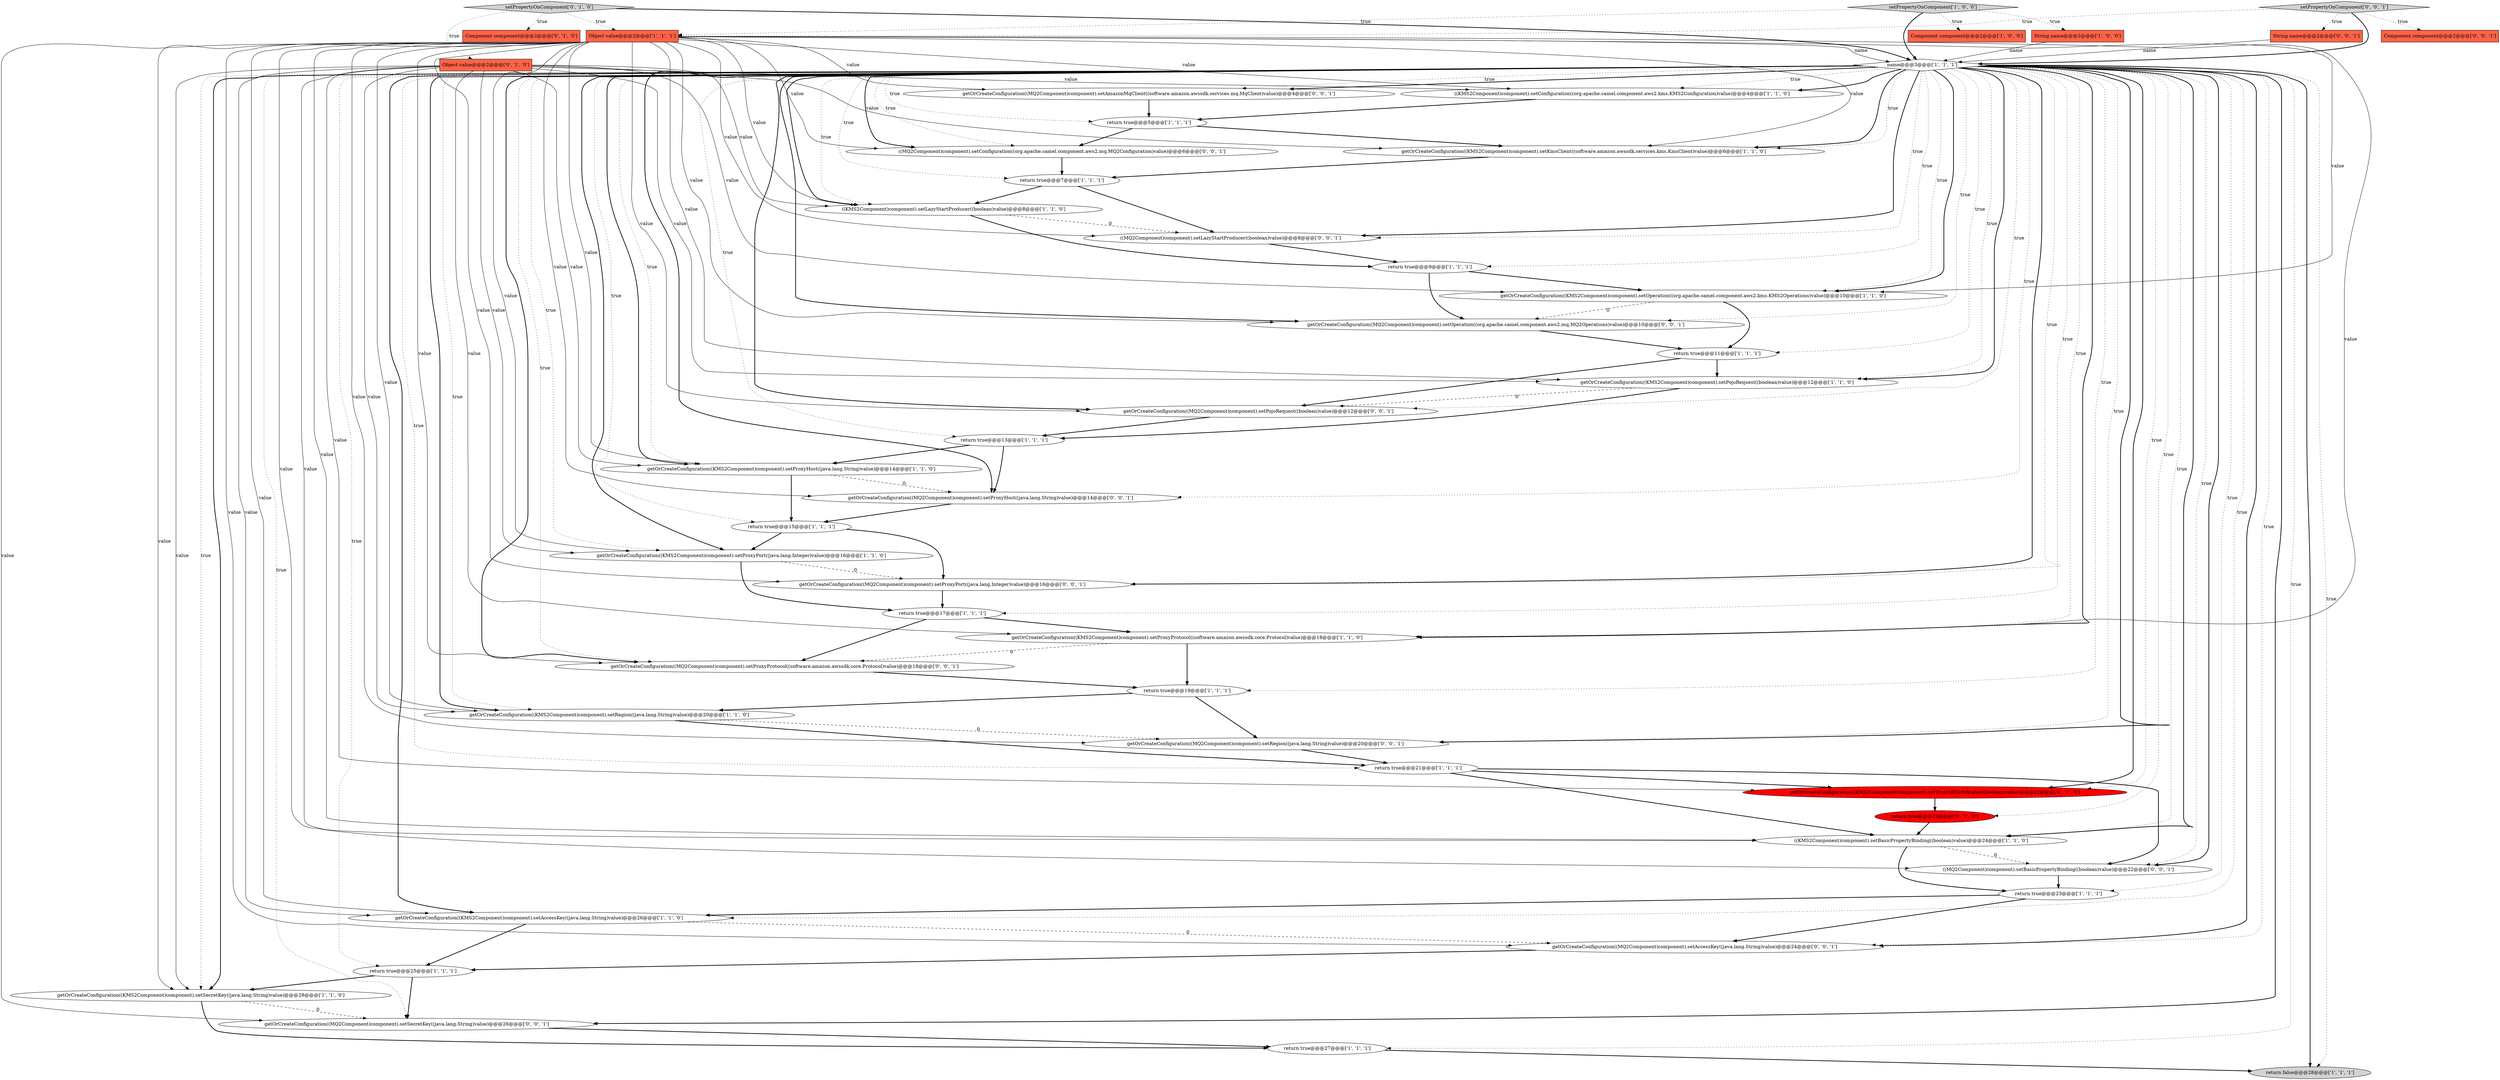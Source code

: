digraph {
2 [style = filled, label = "return true@@@27@@@['1', '1', '1']", fillcolor = white, shape = ellipse image = "AAA0AAABBB1BBB"];
46 [style = filled, label = "String name@@@2@@@['0', '0', '1']", fillcolor = tomato, shape = box image = "AAA0AAABBB3BBB"];
13 [style = filled, label = "return true@@@9@@@['1', '1', '1']", fillcolor = white, shape = ellipse image = "AAA0AAABBB1BBB"];
3 [style = filled, label = "return true@@@11@@@['1', '1', '1']", fillcolor = white, shape = ellipse image = "AAA0AAABBB1BBB"];
8 [style = filled, label = "Component component@@@2@@@['1', '0', '0']", fillcolor = tomato, shape = box image = "AAA0AAABBB1BBB"];
25 [style = filled, label = "return false@@@28@@@['1', '1', '1']", fillcolor = lightgray, shape = ellipse image = "AAA0AAABBB1BBB"];
26 [style = filled, label = "getOrCreateConfiguration((KMS2Component)component).setProxyPort((java.lang.Integer)value)@@@16@@@['1', '1', '0']", fillcolor = white, shape = ellipse image = "AAA0AAABBB1BBB"];
28 [style = filled, label = "getOrCreateConfiguration((KMS2Component)component).setPojoRequest((boolean)value)@@@12@@@['1', '1', '0']", fillcolor = white, shape = ellipse image = "AAA0AAABBB1BBB"];
39 [style = filled, label = "getOrCreateConfiguration((MQ2Component)component).setProxyHost((java.lang.String)value)@@@14@@@['0', '0', '1']", fillcolor = white, shape = ellipse image = "AAA0AAABBB3BBB"];
45 [style = filled, label = "((MQ2Component)component).setBasicPropertyBinding((boolean)value)@@@22@@@['0', '0', '1']", fillcolor = white, shape = ellipse image = "AAA0AAABBB3BBB"];
9 [style = filled, label = "getOrCreateConfiguration((KMS2Component)component).setRegion((java.lang.String)value)@@@20@@@['1', '1', '0']", fillcolor = white, shape = ellipse image = "AAA0AAABBB1BBB"];
33 [style = filled, label = "return true@@@23@@@['0', '1', '0']", fillcolor = red, shape = ellipse image = "AAA1AAABBB2BBB"];
27 [style = filled, label = "getOrCreateConfiguration((KMS2Component)component).setProxyProtocol((software.amazon.awssdk.core.Protocol)value)@@@18@@@['1', '1', '0']", fillcolor = white, shape = ellipse image = "AAA0AAABBB1BBB"];
37 [style = filled, label = "getOrCreateConfiguration((MQ2Component)component).setOperation((org.apache.camel.component.aws2.mq.MQ2Operations)value)@@@10@@@['0', '0', '1']", fillcolor = white, shape = ellipse image = "AAA0AAABBB3BBB"];
40 [style = filled, label = "getOrCreateConfiguration((MQ2Component)component).setAmazonMqClient((software.amazon.awssdk.services.mq.MqClient)value)@@@4@@@['0', '0', '1']", fillcolor = white, shape = ellipse image = "AAA0AAABBB3BBB"];
7 [style = filled, label = "return true@@@15@@@['1', '1', '1']", fillcolor = white, shape = ellipse image = "AAA0AAABBB1BBB"];
16 [style = filled, label = "setPropertyOnComponent['1', '0', '0']", fillcolor = lightgray, shape = diamond image = "AAA0AAABBB1BBB"];
17 [style = filled, label = "String name@@@2@@@['1', '0', '0']", fillcolor = tomato, shape = box image = "AAA0AAABBB1BBB"];
22 [style = filled, label = "Object value@@@2@@@['1', '1', '1']", fillcolor = tomato, shape = box image = "AAA0AAABBB1BBB"];
30 [style = filled, label = "getOrCreateConfiguration((KMS2Component)component).setTrustAllCertificates((boolean)value)@@@22@@@['0', '1', '0']", fillcolor = red, shape = ellipse image = "AAA1AAABBB2BBB"];
44 [style = filled, label = "setPropertyOnComponent['0', '0', '1']", fillcolor = lightgray, shape = diamond image = "AAA0AAABBB3BBB"];
14 [style = filled, label = "return true@@@17@@@['1', '1', '1']", fillcolor = white, shape = ellipse image = "AAA0AAABBB1BBB"];
10 [style = filled, label = "getOrCreateConfiguration((KMS2Component)component).setKmsClient((software.amazon.awssdk.services.kms.KmsClient)value)@@@6@@@['1', '1', '0']", fillcolor = white, shape = ellipse image = "AAA0AAABBB1BBB"];
29 [style = filled, label = "getOrCreateConfiguration((KMS2Component)component).setProxyHost((java.lang.String)value)@@@14@@@['1', '1', '0']", fillcolor = white, shape = ellipse image = "AAA0AAABBB1BBB"];
12 [style = filled, label = "((KMS2Component)component).setConfiguration((org.apache.camel.component.aws2.kms.KMS2Configuration)value)@@@4@@@['1', '1', '0']", fillcolor = white, shape = ellipse image = "AAA0AAABBB1BBB"];
48 [style = filled, label = "((MQ2Component)component).setConfiguration((org.apache.camel.component.aws2.mq.MQ2Configuration)value)@@@6@@@['0', '0', '1']", fillcolor = white, shape = ellipse image = "AAA0AAABBB3BBB"];
41 [style = filled, label = "((MQ2Component)component).setLazyStartProducer((boolean)value)@@@8@@@['0', '0', '1']", fillcolor = white, shape = ellipse image = "AAA0AAABBB3BBB"];
0 [style = filled, label = "return true@@@19@@@['1', '1', '1']", fillcolor = white, shape = ellipse image = "AAA0AAABBB1BBB"];
6 [style = filled, label = "getOrCreateConfiguration((KMS2Component)component).setOperation((org.apache.camel.component.aws2.kms.KMS2Operations)value)@@@10@@@['1', '1', '0']", fillcolor = white, shape = ellipse image = "AAA0AAABBB1BBB"];
34 [style = filled, label = "setPropertyOnComponent['0', '1', '0']", fillcolor = lightgray, shape = diamond image = "AAA0AAABBB2BBB"];
24 [style = filled, label = "((KMS2Component)component).setBasicPropertyBinding((boolean)value)@@@24@@@['1', '1', '0']", fillcolor = white, shape = ellipse image = "AAA0AAABBB1BBB"];
36 [style = filled, label = "getOrCreateConfiguration((MQ2Component)component).setProxyProtocol((software.amazon.awssdk.core.Protocol)value)@@@18@@@['0', '0', '1']", fillcolor = white, shape = ellipse image = "AAA0AAABBB3BBB"];
15 [style = filled, label = "getOrCreateConfiguration((KMS2Component)component).setAccessKey((java.lang.String)value)@@@26@@@['1', '1', '0']", fillcolor = white, shape = ellipse image = "AAA0AAABBB1BBB"];
43 [style = filled, label = "getOrCreateConfiguration((MQ2Component)component).setSecretKey((java.lang.String)value)@@@26@@@['0', '0', '1']", fillcolor = white, shape = ellipse image = "AAA0AAABBB3BBB"];
20 [style = filled, label = "name@@@3@@@['1', '1', '1']", fillcolor = white, shape = diamond image = "AAA0AAABBB1BBB"];
19 [style = filled, label = "return true@@@21@@@['1', '1', '1']", fillcolor = white, shape = ellipse image = "AAA0AAABBB1BBB"];
38 [style = filled, label = "getOrCreateConfiguration((MQ2Component)component).setProxyPort((java.lang.Integer)value)@@@16@@@['0', '0', '1']", fillcolor = white, shape = ellipse image = "AAA0AAABBB3BBB"];
11 [style = filled, label = "return true@@@23@@@['1', '1', '1']", fillcolor = white, shape = ellipse image = "AAA0AAABBB1BBB"];
42 [style = filled, label = "getOrCreateConfiguration((MQ2Component)component).setAccessKey((java.lang.String)value)@@@24@@@['0', '0', '1']", fillcolor = white, shape = ellipse image = "AAA0AAABBB3BBB"];
23 [style = filled, label = "((KMS2Component)component).setLazyStartProducer((boolean)value)@@@8@@@['1', '1', '0']", fillcolor = white, shape = ellipse image = "AAA0AAABBB1BBB"];
4 [style = filled, label = "getOrCreateConfiguration((KMS2Component)component).setSecretKey((java.lang.String)value)@@@28@@@['1', '1', '0']", fillcolor = white, shape = ellipse image = "AAA0AAABBB1BBB"];
49 [style = filled, label = "getOrCreateConfiguration((MQ2Component)component).setRegion((java.lang.String)value)@@@20@@@['0', '0', '1']", fillcolor = white, shape = ellipse image = "AAA0AAABBB3BBB"];
1 [style = filled, label = "return true@@@13@@@['1', '1', '1']", fillcolor = white, shape = ellipse image = "AAA0AAABBB1BBB"];
35 [style = filled, label = "Component component@@@2@@@['0', '0', '1']", fillcolor = tomato, shape = box image = "AAA0AAABBB3BBB"];
21 [style = filled, label = "return true@@@7@@@['1', '1', '1']", fillcolor = white, shape = ellipse image = "AAA0AAABBB1BBB"];
47 [style = filled, label = "getOrCreateConfiguration((MQ2Component)component).setPojoRequest((boolean)value)@@@12@@@['0', '0', '1']", fillcolor = white, shape = ellipse image = "AAA0AAABBB3BBB"];
5 [style = filled, label = "return true@@@5@@@['1', '1', '1']", fillcolor = white, shape = ellipse image = "AAA0AAABBB1BBB"];
31 [style = filled, label = "Component component@@@2@@@['0', '1', '0']", fillcolor = tomato, shape = box image = "AAA0AAABBB2BBB"];
32 [style = filled, label = "Object value@@@2@@@['0', '1', '0']", fillcolor = tomato, shape = box image = "AAA0AAABBB2BBB"];
18 [style = filled, label = "return true@@@25@@@['1', '1', '1']", fillcolor = white, shape = ellipse image = "AAA0AAABBB1BBB"];
6->3 [style = bold, label=""];
12->5 [style = bold, label=""];
34->20 [style = bold, label=""];
20->11 [style = dotted, label="true"];
26->38 [style = dashed, label="0"];
20->9 [style = bold, label=""];
20->26 [style = bold, label=""];
20->0 [style = dotted, label="true"];
16->17 [style = dotted, label="true"];
20->27 [style = dotted, label="true"];
20->41 [style = dotted, label="true"];
20->36 [style = dotted, label="true"];
20->40 [style = dotted, label="true"];
37->3 [style = bold, label=""];
20->27 [style = bold, label=""];
7->26 [style = bold, label=""];
19->24 [style = bold, label=""];
36->0 [style = bold, label=""];
20->42 [style = dotted, label="true"];
20->43 [style = dotted, label="true"];
20->30 [style = dotted, label="true"];
23->13 [style = bold, label=""];
22->12 [style = solid, label="value"];
24->11 [style = bold, label=""];
20->48 [style = bold, label=""];
22->39 [style = solid, label="value"];
20->49 [style = dotted, label="true"];
20->37 [style = bold, label=""];
48->21 [style = bold, label=""];
32->6 [style = solid, label="value"];
20->18 [style = dotted, label="true"];
20->43 [style = bold, label=""];
20->13 [style = dotted, label="true"];
22->29 [style = solid, label="value"];
22->48 [style = solid, label="value"];
2->25 [style = bold, label=""];
20->15 [style = bold, label=""];
41->13 [style = bold, label=""];
20->45 [style = bold, label=""];
20->15 [style = dotted, label="true"];
22->36 [style = solid, label="value"];
5->10 [style = bold, label=""];
32->12 [style = solid, label="value"];
20->24 [style = dotted, label="true"];
27->0 [style = bold, label=""];
44->46 [style = dotted, label="true"];
28->47 [style = dashed, label="0"];
20->26 [style = dotted, label="true"];
22->27 [style = solid, label="value"];
26->14 [style = bold, label=""];
21->41 [style = bold, label=""];
32->15 [style = solid, label="value"];
10->21 [style = bold, label=""];
4->2 [style = bold, label=""];
20->38 [style = bold, label=""];
6->37 [style = dashed, label="0"];
20->47 [style = dotted, label="true"];
20->25 [style = bold, label=""];
32->28 [style = solid, label="value"];
46->20 [style = solid, label="name"];
44->35 [style = dotted, label="true"];
45->11 [style = bold, label=""];
20->5 [style = dotted, label="true"];
22->42 [style = solid, label="value"];
13->37 [style = bold, label=""];
34->22 [style = dotted, label="true"];
34->31 [style = dotted, label="true"];
20->41 [style = bold, label=""];
24->45 [style = dashed, label="0"];
20->23 [style = bold, label=""];
22->28 [style = solid, label="value"];
18->4 [style = bold, label=""];
40->5 [style = bold, label=""];
39->7 [style = bold, label=""];
44->20 [style = bold, label=""];
22->40 [style = solid, label="value"];
20->10 [style = dotted, label="true"];
22->24 [style = solid, label="value"];
32->23 [style = solid, label="value"];
20->39 [style = bold, label=""];
20->3 [style = dotted, label="true"];
20->48 [style = dotted, label="true"];
16->20 [style = bold, label=""];
20->6 [style = dotted, label="true"];
22->47 [style = solid, label="value"];
20->38 [style = dotted, label="true"];
21->23 [style = bold, label=""];
47->1 [style = bold, label=""];
1->39 [style = bold, label=""];
14->36 [style = bold, label=""];
16->8 [style = dotted, label="true"];
32->10 [style = solid, label="value"];
20->25 [style = dotted, label="true"];
20->9 [style = dotted, label="true"];
30->33 [style = bold, label=""];
20->14 [style = dotted, label="true"];
22->43 [style = solid, label="value"];
3->47 [style = bold, label=""];
43->2 [style = bold, label=""];
20->7 [style = dotted, label="true"];
20->39 [style = dotted, label="true"];
27->36 [style = dashed, label="0"];
32->30 [style = solid, label="value"];
32->26 [style = solid, label="value"];
22->23 [style = solid, label="value"];
3->28 [style = bold, label=""];
19->45 [style = bold, label=""];
4->43 [style = dashed, label="0"];
20->37 [style = dotted, label="true"];
22->9 [style = solid, label="value"];
20->1 [style = dotted, label="true"];
20->33 [style = dotted, label="true"];
44->22 [style = dotted, label="true"];
0->49 [style = bold, label=""];
22->49 [style = solid, label="value"];
20->4 [style = dotted, label="true"];
33->24 [style = bold, label=""];
49->19 [style = bold, label=""];
20->23 [style = dotted, label="true"];
22->4 [style = solid, label="value"];
22->37 [style = solid, label="value"];
9->19 [style = bold, label=""];
20->42 [style = bold, label=""];
20->49 [style = bold, label=""];
20->19 [style = dotted, label="true"];
14->27 [style = bold, label=""];
13->6 [style = bold, label=""];
1->29 [style = bold, label=""];
20->36 [style = bold, label=""];
32->29 [style = solid, label="value"];
34->32 [style = dotted, label="true"];
42->18 [style = bold, label=""];
0->9 [style = bold, label=""];
22->41 [style = solid, label="value"];
22->6 [style = solid, label="value"];
20->29 [style = bold, label=""];
29->39 [style = dashed, label="0"];
20->28 [style = bold, label=""];
22->20 [style = solid, label="name"];
22->15 [style = solid, label="value"];
28->1 [style = bold, label=""];
20->21 [style = dotted, label="true"];
20->6 [style = bold, label=""];
11->42 [style = bold, label=""];
16->22 [style = dotted, label="true"];
9->49 [style = dashed, label="0"];
20->45 [style = dotted, label="true"];
15->18 [style = bold, label=""];
20->47 [style = bold, label=""];
22->26 [style = solid, label="value"];
11->15 [style = bold, label=""];
38->14 [style = bold, label=""];
32->4 [style = solid, label="value"];
20->4 [style = bold, label=""];
32->9 [style = solid, label="value"];
20->10 [style = bold, label=""];
15->42 [style = dashed, label="0"];
7->38 [style = bold, label=""];
20->40 [style = bold, label=""];
17->20 [style = solid, label="name"];
22->45 [style = solid, label="value"];
18->43 [style = bold, label=""];
20->28 [style = dotted, label="true"];
20->29 [style = dotted, label="true"];
22->10 [style = solid, label="value"];
20->12 [style = bold, label=""];
32->24 [style = solid, label="value"];
5->48 [style = bold, label=""];
29->7 [style = bold, label=""];
20->2 [style = dotted, label="true"];
23->41 [style = dashed, label="0"];
20->12 [style = dotted, label="true"];
20->24 [style = bold, label=""];
20->30 [style = bold, label=""];
32->27 [style = solid, label="value"];
22->38 [style = solid, label="value"];
19->30 [style = bold, label=""];
}
